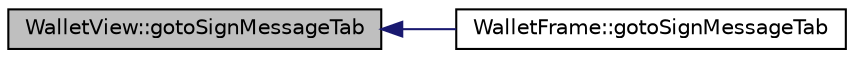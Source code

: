 digraph "WalletView::gotoSignMessageTab"
{
  edge [fontname="Helvetica",fontsize="10",labelfontname="Helvetica",labelfontsize="10"];
  node [fontname="Helvetica",fontsize="10",shape=record];
  rankdir="LR";
  Node138 [label="WalletView::gotoSignMessageTab",height=0.2,width=0.4,color="black", fillcolor="grey75", style="filled", fontcolor="black"];
  Node138 -> Node139 [dir="back",color="midnightblue",fontsize="10",style="solid",fontname="Helvetica"];
  Node139 [label="WalletFrame::gotoSignMessageTab",height=0.2,width=0.4,color="black", fillcolor="white", style="filled",URL="$class_wallet_frame.html#a386b4f2e20af7d13a688662cd3f9e1fc",tooltip="Show Sign/Verify Message dialog and switch to sign message tab. "];
}
